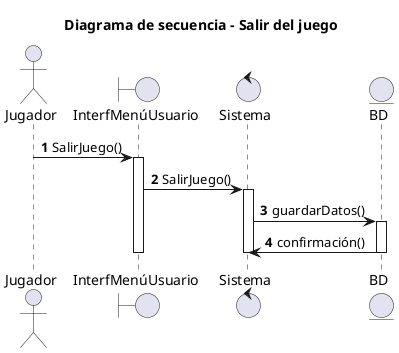 @startuml
title Diagrama de secuencia - Salir del juego
autonumber
actor Jugador
boundary InterfMenúUsuario
control Sistema
entity BD

Jugador -> InterfMenúUsuario : SalirJuego()
activate InterfMenúUsuario
InterfMenúUsuario -> Sistema : SalirJuego()
activate Sistema
Sistema -> BD : guardarDatos()
activate BD
BD -> Sistema : confirmación()
deactivate BD
deactivate Sistema
deactivate InterfMenúUsuario

@enduml